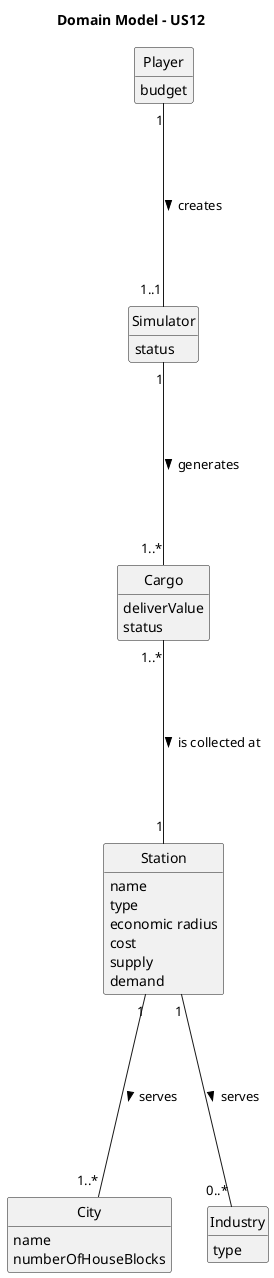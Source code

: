 @startuml
skinparam monochrome true
skinparam packageStyle rectangle
skinparam shadowing false
skinparam classAttributeIconSize 0
hide circle
hide methods

title Domain Model - US12

class Cargo{
deliverValue
status
}

class Station{
name
type
economic radius
cost
supply
demand
}

class Simulator{
status
}

class City {
   name
   numberOfHouseBlocks
}

class Industry{
type
}

class Player{
budget
}

Player "1" ---- "1..1" Simulator : creates >
Simulator "1" ---- "1..*" Cargo : generates >
Cargo "1..*" ---- "1" Station : is collected at >
Station "1" ---- "1..*" City : serves >
Station "1" ---- "0..*" Industry : serves >
@enduml